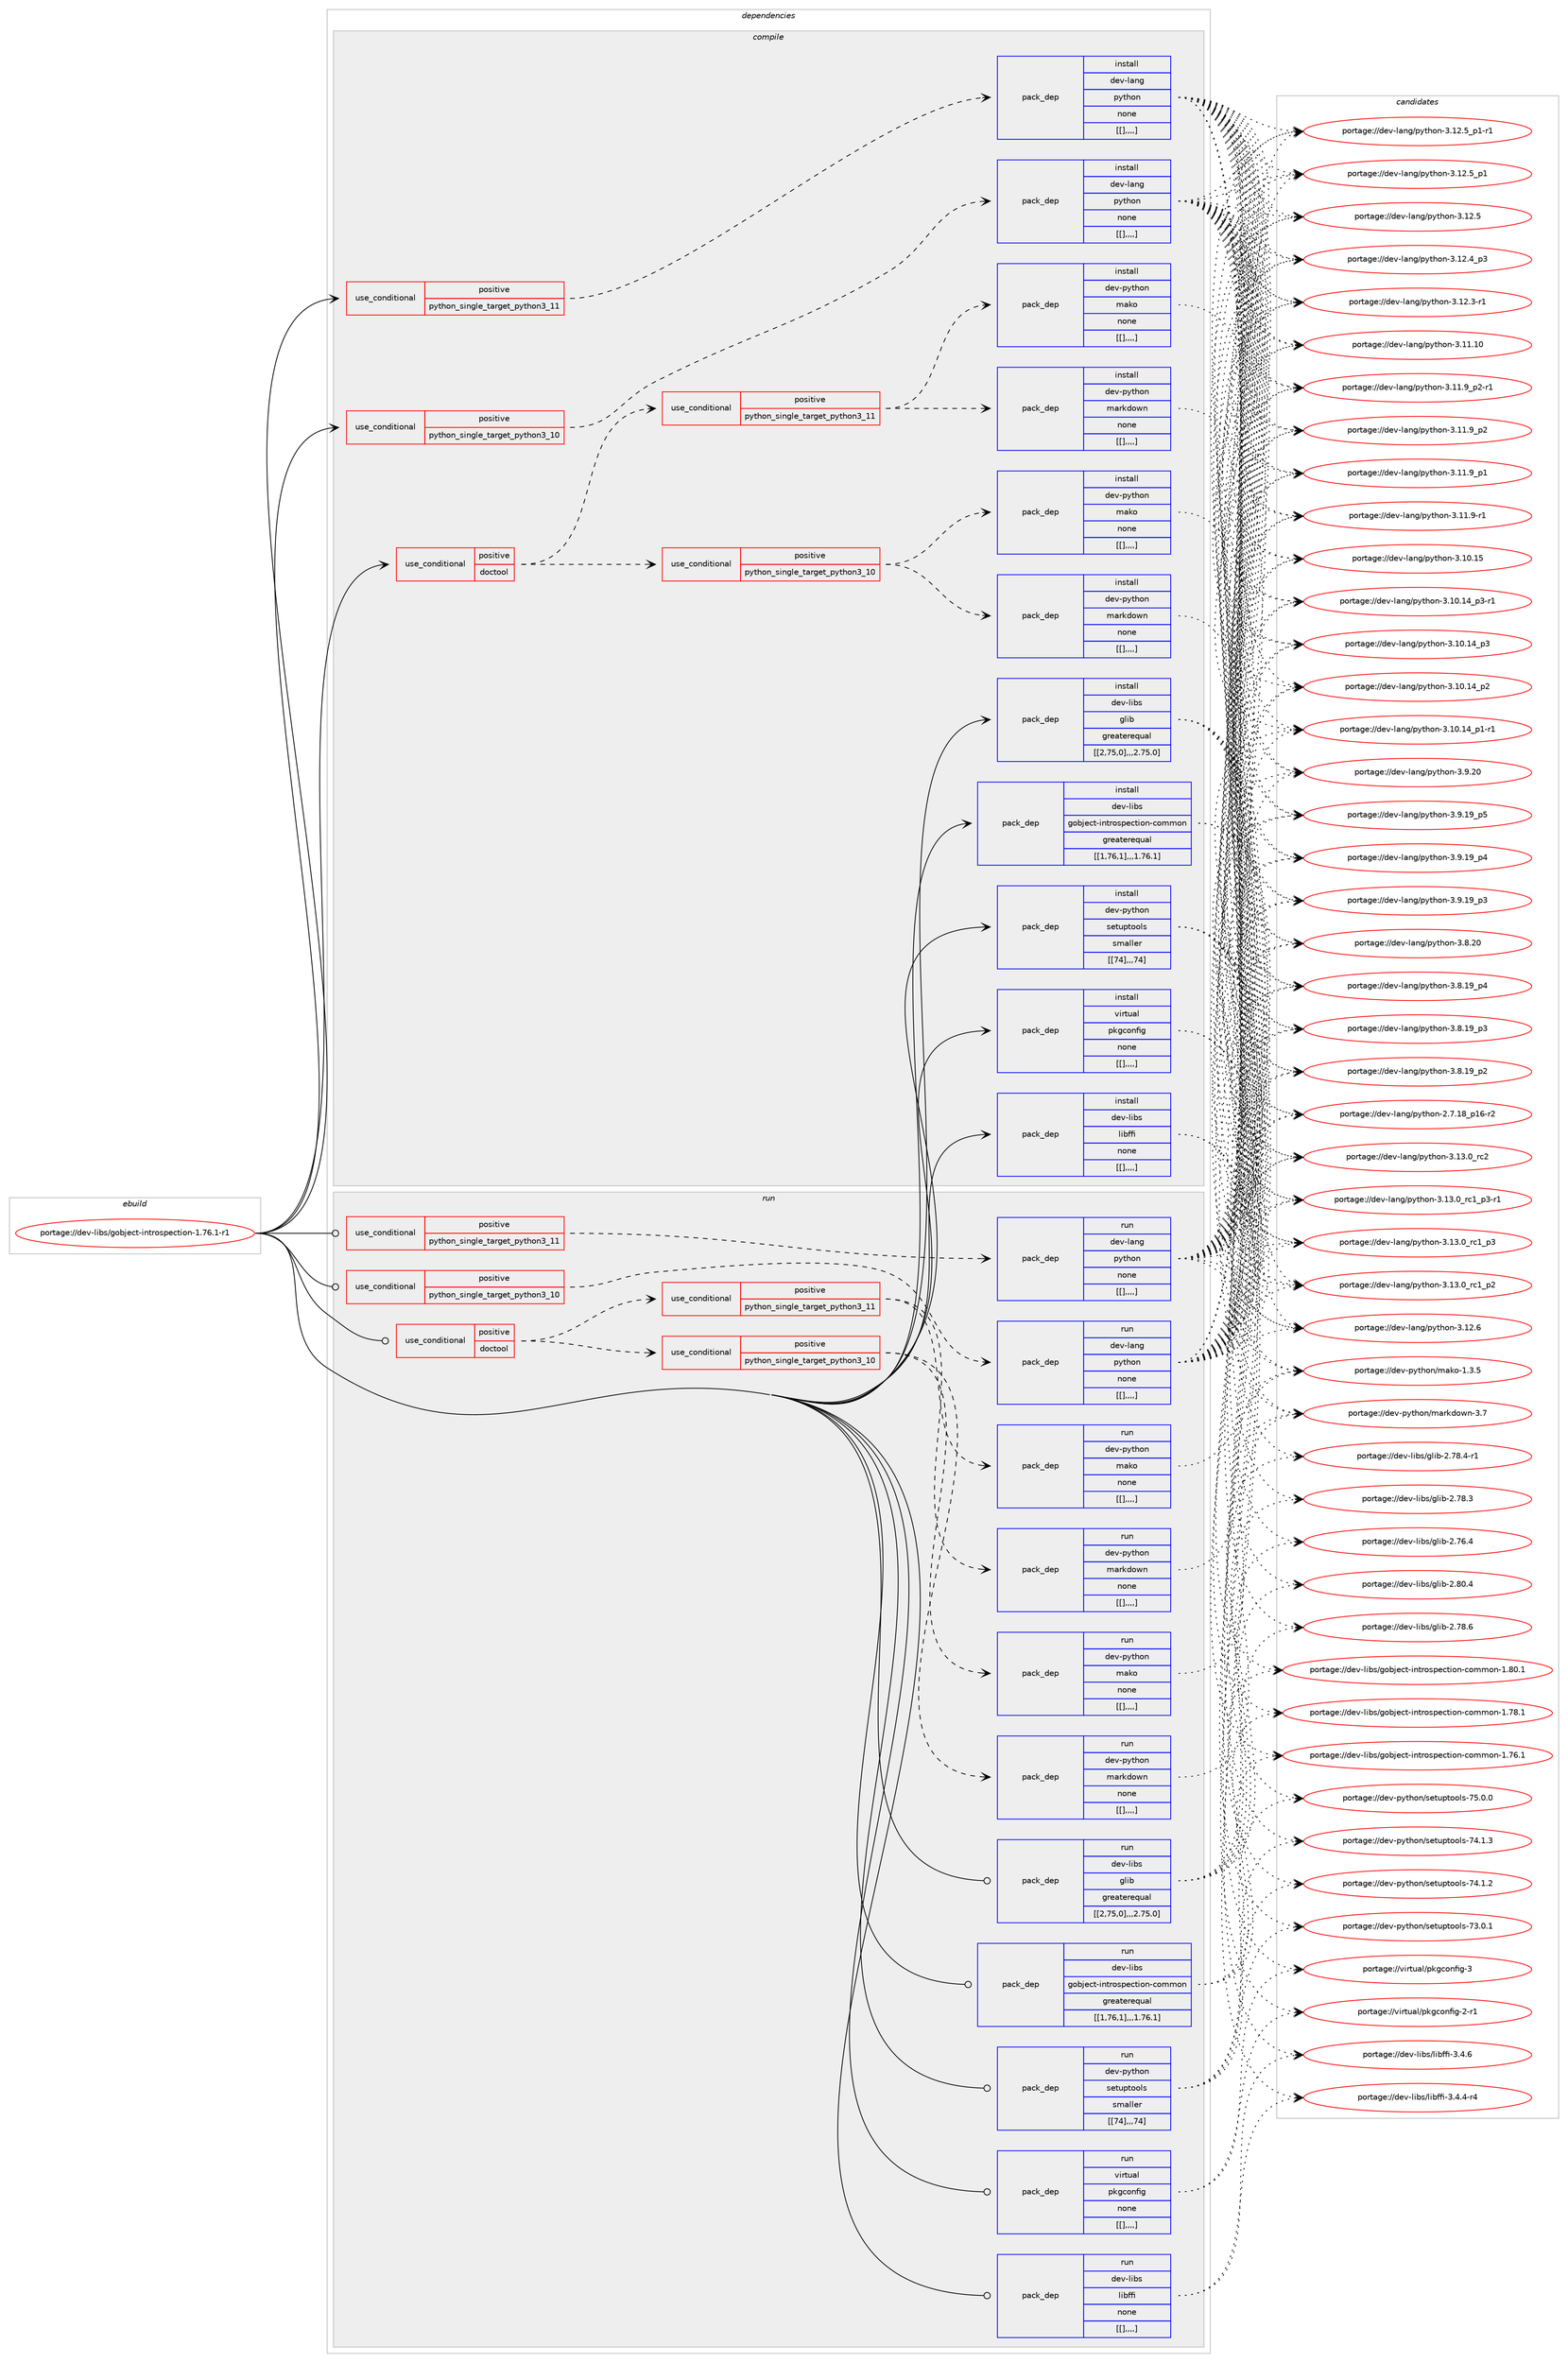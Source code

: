 digraph prolog {

# *************
# Graph options
# *************

newrank=true;
concentrate=true;
compound=true;
graph [rankdir=LR,fontname=Helvetica,fontsize=10,ranksep=1.5];#, ranksep=2.5, nodesep=0.2];
edge  [arrowhead=vee];
node  [fontname=Helvetica,fontsize=10];

# **********
# The ebuild
# **********

subgraph cluster_leftcol {
color=gray;
label=<<i>ebuild</i>>;
id [label="portage://dev-libs/gobject-introspection-1.76.1-r1", color=red, width=4, href="../dev-libs/gobject-introspection-1.76.1-r1.svg"];
}

# ****************
# The dependencies
# ****************

subgraph cluster_midcol {
color=gray;
label=<<i>dependencies</i>>;
subgraph cluster_compile {
fillcolor="#eeeeee";
style=filled;
label=<<i>compile</i>>;
subgraph cond26812 {
dependency109164 [label=<<TABLE BORDER="0" CELLBORDER="1" CELLSPACING="0" CELLPADDING="4"><TR><TD ROWSPAN="3" CELLPADDING="10">use_conditional</TD></TR><TR><TD>positive</TD></TR><TR><TD>doctool</TD></TR></TABLE>>, shape=none, color=red];
subgraph cond26813 {
dependency109165 [label=<<TABLE BORDER="0" CELLBORDER="1" CELLSPACING="0" CELLPADDING="4"><TR><TD ROWSPAN="3" CELLPADDING="10">use_conditional</TD></TR><TR><TD>positive</TD></TR><TR><TD>python_single_target_python3_10</TD></TR></TABLE>>, shape=none, color=red];
subgraph pack81208 {
dependency109166 [label=<<TABLE BORDER="0" CELLBORDER="1" CELLSPACING="0" CELLPADDING="4" WIDTH="220"><TR><TD ROWSPAN="6" CELLPADDING="30">pack_dep</TD></TR><TR><TD WIDTH="110">install</TD></TR><TR><TD>dev-python</TD></TR><TR><TD>mako</TD></TR><TR><TD>none</TD></TR><TR><TD>[[],,,,]</TD></TR></TABLE>>, shape=none, color=blue];
}
dependency109165:e -> dependency109166:w [weight=20,style="dashed",arrowhead="vee"];
subgraph pack81209 {
dependency109167 [label=<<TABLE BORDER="0" CELLBORDER="1" CELLSPACING="0" CELLPADDING="4" WIDTH="220"><TR><TD ROWSPAN="6" CELLPADDING="30">pack_dep</TD></TR><TR><TD WIDTH="110">install</TD></TR><TR><TD>dev-python</TD></TR><TR><TD>markdown</TD></TR><TR><TD>none</TD></TR><TR><TD>[[],,,,]</TD></TR></TABLE>>, shape=none, color=blue];
}
dependency109165:e -> dependency109167:w [weight=20,style="dashed",arrowhead="vee"];
}
dependency109164:e -> dependency109165:w [weight=20,style="dashed",arrowhead="vee"];
subgraph cond26814 {
dependency109168 [label=<<TABLE BORDER="0" CELLBORDER="1" CELLSPACING="0" CELLPADDING="4"><TR><TD ROWSPAN="3" CELLPADDING="10">use_conditional</TD></TR><TR><TD>positive</TD></TR><TR><TD>python_single_target_python3_11</TD></TR></TABLE>>, shape=none, color=red];
subgraph pack81210 {
dependency109169 [label=<<TABLE BORDER="0" CELLBORDER="1" CELLSPACING="0" CELLPADDING="4" WIDTH="220"><TR><TD ROWSPAN="6" CELLPADDING="30">pack_dep</TD></TR><TR><TD WIDTH="110">install</TD></TR><TR><TD>dev-python</TD></TR><TR><TD>mako</TD></TR><TR><TD>none</TD></TR><TR><TD>[[],,,,]</TD></TR></TABLE>>, shape=none, color=blue];
}
dependency109168:e -> dependency109169:w [weight=20,style="dashed",arrowhead="vee"];
subgraph pack81211 {
dependency109170 [label=<<TABLE BORDER="0" CELLBORDER="1" CELLSPACING="0" CELLPADDING="4" WIDTH="220"><TR><TD ROWSPAN="6" CELLPADDING="30">pack_dep</TD></TR><TR><TD WIDTH="110">install</TD></TR><TR><TD>dev-python</TD></TR><TR><TD>markdown</TD></TR><TR><TD>none</TD></TR><TR><TD>[[],,,,]</TD></TR></TABLE>>, shape=none, color=blue];
}
dependency109168:e -> dependency109170:w [weight=20,style="dashed",arrowhead="vee"];
}
dependency109164:e -> dependency109168:w [weight=20,style="dashed",arrowhead="vee"];
}
id:e -> dependency109164:w [weight=20,style="solid",arrowhead="vee"];
subgraph cond26815 {
dependency109171 [label=<<TABLE BORDER="0" CELLBORDER="1" CELLSPACING="0" CELLPADDING="4"><TR><TD ROWSPAN="3" CELLPADDING="10">use_conditional</TD></TR><TR><TD>positive</TD></TR><TR><TD>python_single_target_python3_10</TD></TR></TABLE>>, shape=none, color=red];
subgraph pack81212 {
dependency109172 [label=<<TABLE BORDER="0" CELLBORDER="1" CELLSPACING="0" CELLPADDING="4" WIDTH="220"><TR><TD ROWSPAN="6" CELLPADDING="30">pack_dep</TD></TR><TR><TD WIDTH="110">install</TD></TR><TR><TD>dev-lang</TD></TR><TR><TD>python</TD></TR><TR><TD>none</TD></TR><TR><TD>[[],,,,]</TD></TR></TABLE>>, shape=none, color=blue];
}
dependency109171:e -> dependency109172:w [weight=20,style="dashed",arrowhead="vee"];
}
id:e -> dependency109171:w [weight=20,style="solid",arrowhead="vee"];
subgraph cond26816 {
dependency109173 [label=<<TABLE BORDER="0" CELLBORDER="1" CELLSPACING="0" CELLPADDING="4"><TR><TD ROWSPAN="3" CELLPADDING="10">use_conditional</TD></TR><TR><TD>positive</TD></TR><TR><TD>python_single_target_python3_11</TD></TR></TABLE>>, shape=none, color=red];
subgraph pack81213 {
dependency109174 [label=<<TABLE BORDER="0" CELLBORDER="1" CELLSPACING="0" CELLPADDING="4" WIDTH="220"><TR><TD ROWSPAN="6" CELLPADDING="30">pack_dep</TD></TR><TR><TD WIDTH="110">install</TD></TR><TR><TD>dev-lang</TD></TR><TR><TD>python</TD></TR><TR><TD>none</TD></TR><TR><TD>[[],,,,]</TD></TR></TABLE>>, shape=none, color=blue];
}
dependency109173:e -> dependency109174:w [weight=20,style="dashed",arrowhead="vee"];
}
id:e -> dependency109173:w [weight=20,style="solid",arrowhead="vee"];
subgraph pack81214 {
dependency109175 [label=<<TABLE BORDER="0" CELLBORDER="1" CELLSPACING="0" CELLPADDING="4" WIDTH="220"><TR><TD ROWSPAN="6" CELLPADDING="30">pack_dep</TD></TR><TR><TD WIDTH="110">install</TD></TR><TR><TD>dev-libs</TD></TR><TR><TD>glib</TD></TR><TR><TD>greaterequal</TD></TR><TR><TD>[[2,75,0],,,2.75.0]</TD></TR></TABLE>>, shape=none, color=blue];
}
id:e -> dependency109175:w [weight=20,style="solid",arrowhead="vee"];
subgraph pack81215 {
dependency109176 [label=<<TABLE BORDER="0" CELLBORDER="1" CELLSPACING="0" CELLPADDING="4" WIDTH="220"><TR><TD ROWSPAN="6" CELLPADDING="30">pack_dep</TD></TR><TR><TD WIDTH="110">install</TD></TR><TR><TD>dev-libs</TD></TR><TR><TD>gobject-introspection-common</TD></TR><TR><TD>greaterequal</TD></TR><TR><TD>[[1,76,1],,,1.76.1]</TD></TR></TABLE>>, shape=none, color=blue];
}
id:e -> dependency109176:w [weight=20,style="solid",arrowhead="vee"];
subgraph pack81216 {
dependency109177 [label=<<TABLE BORDER="0" CELLBORDER="1" CELLSPACING="0" CELLPADDING="4" WIDTH="220"><TR><TD ROWSPAN="6" CELLPADDING="30">pack_dep</TD></TR><TR><TD WIDTH="110">install</TD></TR><TR><TD>dev-libs</TD></TR><TR><TD>libffi</TD></TR><TR><TD>none</TD></TR><TR><TD>[[],,,,]</TD></TR></TABLE>>, shape=none, color=blue];
}
id:e -> dependency109177:w [weight=20,style="solid",arrowhead="vee"];
subgraph pack81217 {
dependency109178 [label=<<TABLE BORDER="0" CELLBORDER="1" CELLSPACING="0" CELLPADDING="4" WIDTH="220"><TR><TD ROWSPAN="6" CELLPADDING="30">pack_dep</TD></TR><TR><TD WIDTH="110">install</TD></TR><TR><TD>dev-python</TD></TR><TR><TD>setuptools</TD></TR><TR><TD>smaller</TD></TR><TR><TD>[[74],,,74]</TD></TR></TABLE>>, shape=none, color=blue];
}
id:e -> dependency109178:w [weight=20,style="solid",arrowhead="vee"];
subgraph pack81218 {
dependency109179 [label=<<TABLE BORDER="0" CELLBORDER="1" CELLSPACING="0" CELLPADDING="4" WIDTH="220"><TR><TD ROWSPAN="6" CELLPADDING="30">pack_dep</TD></TR><TR><TD WIDTH="110">install</TD></TR><TR><TD>virtual</TD></TR><TR><TD>pkgconfig</TD></TR><TR><TD>none</TD></TR><TR><TD>[[],,,,]</TD></TR></TABLE>>, shape=none, color=blue];
}
id:e -> dependency109179:w [weight=20,style="solid",arrowhead="vee"];
}
subgraph cluster_compileandrun {
fillcolor="#eeeeee";
style=filled;
label=<<i>compile and run</i>>;
}
subgraph cluster_run {
fillcolor="#eeeeee";
style=filled;
label=<<i>run</i>>;
subgraph cond26817 {
dependency109180 [label=<<TABLE BORDER="0" CELLBORDER="1" CELLSPACING="0" CELLPADDING="4"><TR><TD ROWSPAN="3" CELLPADDING="10">use_conditional</TD></TR><TR><TD>positive</TD></TR><TR><TD>doctool</TD></TR></TABLE>>, shape=none, color=red];
subgraph cond26818 {
dependency109181 [label=<<TABLE BORDER="0" CELLBORDER="1" CELLSPACING="0" CELLPADDING="4"><TR><TD ROWSPAN="3" CELLPADDING="10">use_conditional</TD></TR><TR><TD>positive</TD></TR><TR><TD>python_single_target_python3_10</TD></TR></TABLE>>, shape=none, color=red];
subgraph pack81219 {
dependency109182 [label=<<TABLE BORDER="0" CELLBORDER="1" CELLSPACING="0" CELLPADDING="4" WIDTH="220"><TR><TD ROWSPAN="6" CELLPADDING="30">pack_dep</TD></TR><TR><TD WIDTH="110">run</TD></TR><TR><TD>dev-python</TD></TR><TR><TD>mako</TD></TR><TR><TD>none</TD></TR><TR><TD>[[],,,,]</TD></TR></TABLE>>, shape=none, color=blue];
}
dependency109181:e -> dependency109182:w [weight=20,style="dashed",arrowhead="vee"];
subgraph pack81220 {
dependency109183 [label=<<TABLE BORDER="0" CELLBORDER="1" CELLSPACING="0" CELLPADDING="4" WIDTH="220"><TR><TD ROWSPAN="6" CELLPADDING="30">pack_dep</TD></TR><TR><TD WIDTH="110">run</TD></TR><TR><TD>dev-python</TD></TR><TR><TD>markdown</TD></TR><TR><TD>none</TD></TR><TR><TD>[[],,,,]</TD></TR></TABLE>>, shape=none, color=blue];
}
dependency109181:e -> dependency109183:w [weight=20,style="dashed",arrowhead="vee"];
}
dependency109180:e -> dependency109181:w [weight=20,style="dashed",arrowhead="vee"];
subgraph cond26819 {
dependency109184 [label=<<TABLE BORDER="0" CELLBORDER="1" CELLSPACING="0" CELLPADDING="4"><TR><TD ROWSPAN="3" CELLPADDING="10">use_conditional</TD></TR><TR><TD>positive</TD></TR><TR><TD>python_single_target_python3_11</TD></TR></TABLE>>, shape=none, color=red];
subgraph pack81221 {
dependency109185 [label=<<TABLE BORDER="0" CELLBORDER="1" CELLSPACING="0" CELLPADDING="4" WIDTH="220"><TR><TD ROWSPAN="6" CELLPADDING="30">pack_dep</TD></TR><TR><TD WIDTH="110">run</TD></TR><TR><TD>dev-python</TD></TR><TR><TD>mako</TD></TR><TR><TD>none</TD></TR><TR><TD>[[],,,,]</TD></TR></TABLE>>, shape=none, color=blue];
}
dependency109184:e -> dependency109185:w [weight=20,style="dashed",arrowhead="vee"];
subgraph pack81222 {
dependency109186 [label=<<TABLE BORDER="0" CELLBORDER="1" CELLSPACING="0" CELLPADDING="4" WIDTH="220"><TR><TD ROWSPAN="6" CELLPADDING="30">pack_dep</TD></TR><TR><TD WIDTH="110">run</TD></TR><TR><TD>dev-python</TD></TR><TR><TD>markdown</TD></TR><TR><TD>none</TD></TR><TR><TD>[[],,,,]</TD></TR></TABLE>>, shape=none, color=blue];
}
dependency109184:e -> dependency109186:w [weight=20,style="dashed",arrowhead="vee"];
}
dependency109180:e -> dependency109184:w [weight=20,style="dashed",arrowhead="vee"];
}
id:e -> dependency109180:w [weight=20,style="solid",arrowhead="odot"];
subgraph cond26820 {
dependency109187 [label=<<TABLE BORDER="0" CELLBORDER="1" CELLSPACING="0" CELLPADDING="4"><TR><TD ROWSPAN="3" CELLPADDING="10">use_conditional</TD></TR><TR><TD>positive</TD></TR><TR><TD>python_single_target_python3_10</TD></TR></TABLE>>, shape=none, color=red];
subgraph pack81223 {
dependency109188 [label=<<TABLE BORDER="0" CELLBORDER="1" CELLSPACING="0" CELLPADDING="4" WIDTH="220"><TR><TD ROWSPAN="6" CELLPADDING="30">pack_dep</TD></TR><TR><TD WIDTH="110">run</TD></TR><TR><TD>dev-lang</TD></TR><TR><TD>python</TD></TR><TR><TD>none</TD></TR><TR><TD>[[],,,,]</TD></TR></TABLE>>, shape=none, color=blue];
}
dependency109187:e -> dependency109188:w [weight=20,style="dashed",arrowhead="vee"];
}
id:e -> dependency109187:w [weight=20,style="solid",arrowhead="odot"];
subgraph cond26821 {
dependency109189 [label=<<TABLE BORDER="0" CELLBORDER="1" CELLSPACING="0" CELLPADDING="4"><TR><TD ROWSPAN="3" CELLPADDING="10">use_conditional</TD></TR><TR><TD>positive</TD></TR><TR><TD>python_single_target_python3_11</TD></TR></TABLE>>, shape=none, color=red];
subgraph pack81224 {
dependency109190 [label=<<TABLE BORDER="0" CELLBORDER="1" CELLSPACING="0" CELLPADDING="4" WIDTH="220"><TR><TD ROWSPAN="6" CELLPADDING="30">pack_dep</TD></TR><TR><TD WIDTH="110">run</TD></TR><TR><TD>dev-lang</TD></TR><TR><TD>python</TD></TR><TR><TD>none</TD></TR><TR><TD>[[],,,,]</TD></TR></TABLE>>, shape=none, color=blue];
}
dependency109189:e -> dependency109190:w [weight=20,style="dashed",arrowhead="vee"];
}
id:e -> dependency109189:w [weight=20,style="solid",arrowhead="odot"];
subgraph pack81225 {
dependency109191 [label=<<TABLE BORDER="0" CELLBORDER="1" CELLSPACING="0" CELLPADDING="4" WIDTH="220"><TR><TD ROWSPAN="6" CELLPADDING="30">pack_dep</TD></TR><TR><TD WIDTH="110">run</TD></TR><TR><TD>dev-libs</TD></TR><TR><TD>glib</TD></TR><TR><TD>greaterequal</TD></TR><TR><TD>[[2,75,0],,,2.75.0]</TD></TR></TABLE>>, shape=none, color=blue];
}
id:e -> dependency109191:w [weight=20,style="solid",arrowhead="odot"];
subgraph pack81226 {
dependency109192 [label=<<TABLE BORDER="0" CELLBORDER="1" CELLSPACING="0" CELLPADDING="4" WIDTH="220"><TR><TD ROWSPAN="6" CELLPADDING="30">pack_dep</TD></TR><TR><TD WIDTH="110">run</TD></TR><TR><TD>dev-libs</TD></TR><TR><TD>gobject-introspection-common</TD></TR><TR><TD>greaterequal</TD></TR><TR><TD>[[1,76,1],,,1.76.1]</TD></TR></TABLE>>, shape=none, color=blue];
}
id:e -> dependency109192:w [weight=20,style="solid",arrowhead="odot"];
subgraph pack81227 {
dependency109193 [label=<<TABLE BORDER="0" CELLBORDER="1" CELLSPACING="0" CELLPADDING="4" WIDTH="220"><TR><TD ROWSPAN="6" CELLPADDING="30">pack_dep</TD></TR><TR><TD WIDTH="110">run</TD></TR><TR><TD>dev-libs</TD></TR><TR><TD>libffi</TD></TR><TR><TD>none</TD></TR><TR><TD>[[],,,,]</TD></TR></TABLE>>, shape=none, color=blue];
}
id:e -> dependency109193:w [weight=20,style="solid",arrowhead="odot"];
subgraph pack81228 {
dependency109194 [label=<<TABLE BORDER="0" CELLBORDER="1" CELLSPACING="0" CELLPADDING="4" WIDTH="220"><TR><TD ROWSPAN="6" CELLPADDING="30">pack_dep</TD></TR><TR><TD WIDTH="110">run</TD></TR><TR><TD>dev-python</TD></TR><TR><TD>setuptools</TD></TR><TR><TD>smaller</TD></TR><TR><TD>[[74],,,74]</TD></TR></TABLE>>, shape=none, color=blue];
}
id:e -> dependency109194:w [weight=20,style="solid",arrowhead="odot"];
subgraph pack81229 {
dependency109195 [label=<<TABLE BORDER="0" CELLBORDER="1" CELLSPACING="0" CELLPADDING="4" WIDTH="220"><TR><TD ROWSPAN="6" CELLPADDING="30">pack_dep</TD></TR><TR><TD WIDTH="110">run</TD></TR><TR><TD>virtual</TD></TR><TR><TD>pkgconfig</TD></TR><TR><TD>none</TD></TR><TR><TD>[[],,,,]</TD></TR></TABLE>>, shape=none, color=blue];
}
id:e -> dependency109195:w [weight=20,style="solid",arrowhead="odot"];
}
}

# **************
# The candidates
# **************

subgraph cluster_choices {
rank=same;
color=gray;
label=<<i>candidates</i>>;

subgraph choice81208 {
color=black;
nodesep=1;
choice100101118451121211161041111104710997107111454946514653 [label="portage://dev-python/mako-1.3.5", color=red, width=4,href="../dev-python/mako-1.3.5.svg"];
dependency109166:e -> choice100101118451121211161041111104710997107111454946514653:w [style=dotted,weight="100"];
}
subgraph choice81209 {
color=black;
nodesep=1;
choice10010111845112121116104111110471099711410710011111911045514655 [label="portage://dev-python/markdown-3.7", color=red, width=4,href="../dev-python/markdown-3.7.svg"];
dependency109167:e -> choice10010111845112121116104111110471099711410710011111911045514655:w [style=dotted,weight="100"];
}
subgraph choice81210 {
color=black;
nodesep=1;
choice100101118451121211161041111104710997107111454946514653 [label="portage://dev-python/mako-1.3.5", color=red, width=4,href="../dev-python/mako-1.3.5.svg"];
dependency109169:e -> choice100101118451121211161041111104710997107111454946514653:w [style=dotted,weight="100"];
}
subgraph choice81211 {
color=black;
nodesep=1;
choice10010111845112121116104111110471099711410710011111911045514655 [label="portage://dev-python/markdown-3.7", color=red, width=4,href="../dev-python/markdown-3.7.svg"];
dependency109170:e -> choice10010111845112121116104111110471099711410710011111911045514655:w [style=dotted,weight="100"];
}
subgraph choice81212 {
color=black;
nodesep=1;
choice10010111845108971101034711212111610411111045514649514648951149950 [label="portage://dev-lang/python-3.13.0_rc2", color=red, width=4,href="../dev-lang/python-3.13.0_rc2.svg"];
choice1001011184510897110103471121211161041111104551464951464895114994995112514511449 [label="portage://dev-lang/python-3.13.0_rc1_p3-r1", color=red, width=4,href="../dev-lang/python-3.13.0_rc1_p3-r1.svg"];
choice100101118451089711010347112121116104111110455146495146489511499499511251 [label="portage://dev-lang/python-3.13.0_rc1_p3", color=red, width=4,href="../dev-lang/python-3.13.0_rc1_p3.svg"];
choice100101118451089711010347112121116104111110455146495146489511499499511250 [label="portage://dev-lang/python-3.13.0_rc1_p2", color=red, width=4,href="../dev-lang/python-3.13.0_rc1_p2.svg"];
choice10010111845108971101034711212111610411111045514649504654 [label="portage://dev-lang/python-3.12.6", color=red, width=4,href="../dev-lang/python-3.12.6.svg"];
choice1001011184510897110103471121211161041111104551464950465395112494511449 [label="portage://dev-lang/python-3.12.5_p1-r1", color=red, width=4,href="../dev-lang/python-3.12.5_p1-r1.svg"];
choice100101118451089711010347112121116104111110455146495046539511249 [label="portage://dev-lang/python-3.12.5_p1", color=red, width=4,href="../dev-lang/python-3.12.5_p1.svg"];
choice10010111845108971101034711212111610411111045514649504653 [label="portage://dev-lang/python-3.12.5", color=red, width=4,href="../dev-lang/python-3.12.5.svg"];
choice100101118451089711010347112121116104111110455146495046529511251 [label="portage://dev-lang/python-3.12.4_p3", color=red, width=4,href="../dev-lang/python-3.12.4_p3.svg"];
choice100101118451089711010347112121116104111110455146495046514511449 [label="portage://dev-lang/python-3.12.3-r1", color=red, width=4,href="../dev-lang/python-3.12.3-r1.svg"];
choice1001011184510897110103471121211161041111104551464949464948 [label="portage://dev-lang/python-3.11.10", color=red, width=4,href="../dev-lang/python-3.11.10.svg"];
choice1001011184510897110103471121211161041111104551464949465795112504511449 [label="portage://dev-lang/python-3.11.9_p2-r1", color=red, width=4,href="../dev-lang/python-3.11.9_p2-r1.svg"];
choice100101118451089711010347112121116104111110455146494946579511250 [label="portage://dev-lang/python-3.11.9_p2", color=red, width=4,href="../dev-lang/python-3.11.9_p2.svg"];
choice100101118451089711010347112121116104111110455146494946579511249 [label="portage://dev-lang/python-3.11.9_p1", color=red, width=4,href="../dev-lang/python-3.11.9_p1.svg"];
choice100101118451089711010347112121116104111110455146494946574511449 [label="portage://dev-lang/python-3.11.9-r1", color=red, width=4,href="../dev-lang/python-3.11.9-r1.svg"];
choice1001011184510897110103471121211161041111104551464948464953 [label="portage://dev-lang/python-3.10.15", color=red, width=4,href="../dev-lang/python-3.10.15.svg"];
choice100101118451089711010347112121116104111110455146494846495295112514511449 [label="portage://dev-lang/python-3.10.14_p3-r1", color=red, width=4,href="../dev-lang/python-3.10.14_p3-r1.svg"];
choice10010111845108971101034711212111610411111045514649484649529511251 [label="portage://dev-lang/python-3.10.14_p3", color=red, width=4,href="../dev-lang/python-3.10.14_p3.svg"];
choice10010111845108971101034711212111610411111045514649484649529511250 [label="portage://dev-lang/python-3.10.14_p2", color=red, width=4,href="../dev-lang/python-3.10.14_p2.svg"];
choice100101118451089711010347112121116104111110455146494846495295112494511449 [label="portage://dev-lang/python-3.10.14_p1-r1", color=red, width=4,href="../dev-lang/python-3.10.14_p1-r1.svg"];
choice10010111845108971101034711212111610411111045514657465048 [label="portage://dev-lang/python-3.9.20", color=red, width=4,href="../dev-lang/python-3.9.20.svg"];
choice100101118451089711010347112121116104111110455146574649579511253 [label="portage://dev-lang/python-3.9.19_p5", color=red, width=4,href="../dev-lang/python-3.9.19_p5.svg"];
choice100101118451089711010347112121116104111110455146574649579511252 [label="portage://dev-lang/python-3.9.19_p4", color=red, width=4,href="../dev-lang/python-3.9.19_p4.svg"];
choice100101118451089711010347112121116104111110455146574649579511251 [label="portage://dev-lang/python-3.9.19_p3", color=red, width=4,href="../dev-lang/python-3.9.19_p3.svg"];
choice10010111845108971101034711212111610411111045514656465048 [label="portage://dev-lang/python-3.8.20", color=red, width=4,href="../dev-lang/python-3.8.20.svg"];
choice100101118451089711010347112121116104111110455146564649579511252 [label="portage://dev-lang/python-3.8.19_p4", color=red, width=4,href="../dev-lang/python-3.8.19_p4.svg"];
choice100101118451089711010347112121116104111110455146564649579511251 [label="portage://dev-lang/python-3.8.19_p3", color=red, width=4,href="../dev-lang/python-3.8.19_p3.svg"];
choice100101118451089711010347112121116104111110455146564649579511250 [label="portage://dev-lang/python-3.8.19_p2", color=red, width=4,href="../dev-lang/python-3.8.19_p2.svg"];
choice100101118451089711010347112121116104111110455046554649569511249544511450 [label="portage://dev-lang/python-2.7.18_p16-r2", color=red, width=4,href="../dev-lang/python-2.7.18_p16-r2.svg"];
dependency109172:e -> choice10010111845108971101034711212111610411111045514649514648951149950:w [style=dotted,weight="100"];
dependency109172:e -> choice1001011184510897110103471121211161041111104551464951464895114994995112514511449:w [style=dotted,weight="100"];
dependency109172:e -> choice100101118451089711010347112121116104111110455146495146489511499499511251:w [style=dotted,weight="100"];
dependency109172:e -> choice100101118451089711010347112121116104111110455146495146489511499499511250:w [style=dotted,weight="100"];
dependency109172:e -> choice10010111845108971101034711212111610411111045514649504654:w [style=dotted,weight="100"];
dependency109172:e -> choice1001011184510897110103471121211161041111104551464950465395112494511449:w [style=dotted,weight="100"];
dependency109172:e -> choice100101118451089711010347112121116104111110455146495046539511249:w [style=dotted,weight="100"];
dependency109172:e -> choice10010111845108971101034711212111610411111045514649504653:w [style=dotted,weight="100"];
dependency109172:e -> choice100101118451089711010347112121116104111110455146495046529511251:w [style=dotted,weight="100"];
dependency109172:e -> choice100101118451089711010347112121116104111110455146495046514511449:w [style=dotted,weight="100"];
dependency109172:e -> choice1001011184510897110103471121211161041111104551464949464948:w [style=dotted,weight="100"];
dependency109172:e -> choice1001011184510897110103471121211161041111104551464949465795112504511449:w [style=dotted,weight="100"];
dependency109172:e -> choice100101118451089711010347112121116104111110455146494946579511250:w [style=dotted,weight="100"];
dependency109172:e -> choice100101118451089711010347112121116104111110455146494946579511249:w [style=dotted,weight="100"];
dependency109172:e -> choice100101118451089711010347112121116104111110455146494946574511449:w [style=dotted,weight="100"];
dependency109172:e -> choice1001011184510897110103471121211161041111104551464948464953:w [style=dotted,weight="100"];
dependency109172:e -> choice100101118451089711010347112121116104111110455146494846495295112514511449:w [style=dotted,weight="100"];
dependency109172:e -> choice10010111845108971101034711212111610411111045514649484649529511251:w [style=dotted,weight="100"];
dependency109172:e -> choice10010111845108971101034711212111610411111045514649484649529511250:w [style=dotted,weight="100"];
dependency109172:e -> choice100101118451089711010347112121116104111110455146494846495295112494511449:w [style=dotted,weight="100"];
dependency109172:e -> choice10010111845108971101034711212111610411111045514657465048:w [style=dotted,weight="100"];
dependency109172:e -> choice100101118451089711010347112121116104111110455146574649579511253:w [style=dotted,weight="100"];
dependency109172:e -> choice100101118451089711010347112121116104111110455146574649579511252:w [style=dotted,weight="100"];
dependency109172:e -> choice100101118451089711010347112121116104111110455146574649579511251:w [style=dotted,weight="100"];
dependency109172:e -> choice10010111845108971101034711212111610411111045514656465048:w [style=dotted,weight="100"];
dependency109172:e -> choice100101118451089711010347112121116104111110455146564649579511252:w [style=dotted,weight="100"];
dependency109172:e -> choice100101118451089711010347112121116104111110455146564649579511251:w [style=dotted,weight="100"];
dependency109172:e -> choice100101118451089711010347112121116104111110455146564649579511250:w [style=dotted,weight="100"];
dependency109172:e -> choice100101118451089711010347112121116104111110455046554649569511249544511450:w [style=dotted,weight="100"];
}
subgraph choice81213 {
color=black;
nodesep=1;
choice10010111845108971101034711212111610411111045514649514648951149950 [label="portage://dev-lang/python-3.13.0_rc2", color=red, width=4,href="../dev-lang/python-3.13.0_rc2.svg"];
choice1001011184510897110103471121211161041111104551464951464895114994995112514511449 [label="portage://dev-lang/python-3.13.0_rc1_p3-r1", color=red, width=4,href="../dev-lang/python-3.13.0_rc1_p3-r1.svg"];
choice100101118451089711010347112121116104111110455146495146489511499499511251 [label="portage://dev-lang/python-3.13.0_rc1_p3", color=red, width=4,href="../dev-lang/python-3.13.0_rc1_p3.svg"];
choice100101118451089711010347112121116104111110455146495146489511499499511250 [label="portage://dev-lang/python-3.13.0_rc1_p2", color=red, width=4,href="../dev-lang/python-3.13.0_rc1_p2.svg"];
choice10010111845108971101034711212111610411111045514649504654 [label="portage://dev-lang/python-3.12.6", color=red, width=4,href="../dev-lang/python-3.12.6.svg"];
choice1001011184510897110103471121211161041111104551464950465395112494511449 [label="portage://dev-lang/python-3.12.5_p1-r1", color=red, width=4,href="../dev-lang/python-3.12.5_p1-r1.svg"];
choice100101118451089711010347112121116104111110455146495046539511249 [label="portage://dev-lang/python-3.12.5_p1", color=red, width=4,href="../dev-lang/python-3.12.5_p1.svg"];
choice10010111845108971101034711212111610411111045514649504653 [label="portage://dev-lang/python-3.12.5", color=red, width=4,href="../dev-lang/python-3.12.5.svg"];
choice100101118451089711010347112121116104111110455146495046529511251 [label="portage://dev-lang/python-3.12.4_p3", color=red, width=4,href="../dev-lang/python-3.12.4_p3.svg"];
choice100101118451089711010347112121116104111110455146495046514511449 [label="portage://dev-lang/python-3.12.3-r1", color=red, width=4,href="../dev-lang/python-3.12.3-r1.svg"];
choice1001011184510897110103471121211161041111104551464949464948 [label="portage://dev-lang/python-3.11.10", color=red, width=4,href="../dev-lang/python-3.11.10.svg"];
choice1001011184510897110103471121211161041111104551464949465795112504511449 [label="portage://dev-lang/python-3.11.9_p2-r1", color=red, width=4,href="../dev-lang/python-3.11.9_p2-r1.svg"];
choice100101118451089711010347112121116104111110455146494946579511250 [label="portage://dev-lang/python-3.11.9_p2", color=red, width=4,href="../dev-lang/python-3.11.9_p2.svg"];
choice100101118451089711010347112121116104111110455146494946579511249 [label="portage://dev-lang/python-3.11.9_p1", color=red, width=4,href="../dev-lang/python-3.11.9_p1.svg"];
choice100101118451089711010347112121116104111110455146494946574511449 [label="portage://dev-lang/python-3.11.9-r1", color=red, width=4,href="../dev-lang/python-3.11.9-r1.svg"];
choice1001011184510897110103471121211161041111104551464948464953 [label="portage://dev-lang/python-3.10.15", color=red, width=4,href="../dev-lang/python-3.10.15.svg"];
choice100101118451089711010347112121116104111110455146494846495295112514511449 [label="portage://dev-lang/python-3.10.14_p3-r1", color=red, width=4,href="../dev-lang/python-3.10.14_p3-r1.svg"];
choice10010111845108971101034711212111610411111045514649484649529511251 [label="portage://dev-lang/python-3.10.14_p3", color=red, width=4,href="../dev-lang/python-3.10.14_p3.svg"];
choice10010111845108971101034711212111610411111045514649484649529511250 [label="portage://dev-lang/python-3.10.14_p2", color=red, width=4,href="../dev-lang/python-3.10.14_p2.svg"];
choice100101118451089711010347112121116104111110455146494846495295112494511449 [label="portage://dev-lang/python-3.10.14_p1-r1", color=red, width=4,href="../dev-lang/python-3.10.14_p1-r1.svg"];
choice10010111845108971101034711212111610411111045514657465048 [label="portage://dev-lang/python-3.9.20", color=red, width=4,href="../dev-lang/python-3.9.20.svg"];
choice100101118451089711010347112121116104111110455146574649579511253 [label="portage://dev-lang/python-3.9.19_p5", color=red, width=4,href="../dev-lang/python-3.9.19_p5.svg"];
choice100101118451089711010347112121116104111110455146574649579511252 [label="portage://dev-lang/python-3.9.19_p4", color=red, width=4,href="../dev-lang/python-3.9.19_p4.svg"];
choice100101118451089711010347112121116104111110455146574649579511251 [label="portage://dev-lang/python-3.9.19_p3", color=red, width=4,href="../dev-lang/python-3.9.19_p3.svg"];
choice10010111845108971101034711212111610411111045514656465048 [label="portage://dev-lang/python-3.8.20", color=red, width=4,href="../dev-lang/python-3.8.20.svg"];
choice100101118451089711010347112121116104111110455146564649579511252 [label="portage://dev-lang/python-3.8.19_p4", color=red, width=4,href="../dev-lang/python-3.8.19_p4.svg"];
choice100101118451089711010347112121116104111110455146564649579511251 [label="portage://dev-lang/python-3.8.19_p3", color=red, width=4,href="../dev-lang/python-3.8.19_p3.svg"];
choice100101118451089711010347112121116104111110455146564649579511250 [label="portage://dev-lang/python-3.8.19_p2", color=red, width=4,href="../dev-lang/python-3.8.19_p2.svg"];
choice100101118451089711010347112121116104111110455046554649569511249544511450 [label="portage://dev-lang/python-2.7.18_p16-r2", color=red, width=4,href="../dev-lang/python-2.7.18_p16-r2.svg"];
dependency109174:e -> choice10010111845108971101034711212111610411111045514649514648951149950:w [style=dotted,weight="100"];
dependency109174:e -> choice1001011184510897110103471121211161041111104551464951464895114994995112514511449:w [style=dotted,weight="100"];
dependency109174:e -> choice100101118451089711010347112121116104111110455146495146489511499499511251:w [style=dotted,weight="100"];
dependency109174:e -> choice100101118451089711010347112121116104111110455146495146489511499499511250:w [style=dotted,weight="100"];
dependency109174:e -> choice10010111845108971101034711212111610411111045514649504654:w [style=dotted,weight="100"];
dependency109174:e -> choice1001011184510897110103471121211161041111104551464950465395112494511449:w [style=dotted,weight="100"];
dependency109174:e -> choice100101118451089711010347112121116104111110455146495046539511249:w [style=dotted,weight="100"];
dependency109174:e -> choice10010111845108971101034711212111610411111045514649504653:w [style=dotted,weight="100"];
dependency109174:e -> choice100101118451089711010347112121116104111110455146495046529511251:w [style=dotted,weight="100"];
dependency109174:e -> choice100101118451089711010347112121116104111110455146495046514511449:w [style=dotted,weight="100"];
dependency109174:e -> choice1001011184510897110103471121211161041111104551464949464948:w [style=dotted,weight="100"];
dependency109174:e -> choice1001011184510897110103471121211161041111104551464949465795112504511449:w [style=dotted,weight="100"];
dependency109174:e -> choice100101118451089711010347112121116104111110455146494946579511250:w [style=dotted,weight="100"];
dependency109174:e -> choice100101118451089711010347112121116104111110455146494946579511249:w [style=dotted,weight="100"];
dependency109174:e -> choice100101118451089711010347112121116104111110455146494946574511449:w [style=dotted,weight="100"];
dependency109174:e -> choice1001011184510897110103471121211161041111104551464948464953:w [style=dotted,weight="100"];
dependency109174:e -> choice100101118451089711010347112121116104111110455146494846495295112514511449:w [style=dotted,weight="100"];
dependency109174:e -> choice10010111845108971101034711212111610411111045514649484649529511251:w [style=dotted,weight="100"];
dependency109174:e -> choice10010111845108971101034711212111610411111045514649484649529511250:w [style=dotted,weight="100"];
dependency109174:e -> choice100101118451089711010347112121116104111110455146494846495295112494511449:w [style=dotted,weight="100"];
dependency109174:e -> choice10010111845108971101034711212111610411111045514657465048:w [style=dotted,weight="100"];
dependency109174:e -> choice100101118451089711010347112121116104111110455146574649579511253:w [style=dotted,weight="100"];
dependency109174:e -> choice100101118451089711010347112121116104111110455146574649579511252:w [style=dotted,weight="100"];
dependency109174:e -> choice100101118451089711010347112121116104111110455146574649579511251:w [style=dotted,weight="100"];
dependency109174:e -> choice10010111845108971101034711212111610411111045514656465048:w [style=dotted,weight="100"];
dependency109174:e -> choice100101118451089711010347112121116104111110455146564649579511252:w [style=dotted,weight="100"];
dependency109174:e -> choice100101118451089711010347112121116104111110455146564649579511251:w [style=dotted,weight="100"];
dependency109174:e -> choice100101118451089711010347112121116104111110455146564649579511250:w [style=dotted,weight="100"];
dependency109174:e -> choice100101118451089711010347112121116104111110455046554649569511249544511450:w [style=dotted,weight="100"];
}
subgraph choice81214 {
color=black;
nodesep=1;
choice1001011184510810598115471031081059845504656484652 [label="portage://dev-libs/glib-2.80.4", color=red, width=4,href="../dev-libs/glib-2.80.4.svg"];
choice1001011184510810598115471031081059845504655564654 [label="portage://dev-libs/glib-2.78.6", color=red, width=4,href="../dev-libs/glib-2.78.6.svg"];
choice10010111845108105981154710310810598455046555646524511449 [label="portage://dev-libs/glib-2.78.4-r1", color=red, width=4,href="../dev-libs/glib-2.78.4-r1.svg"];
choice1001011184510810598115471031081059845504655564651 [label="portage://dev-libs/glib-2.78.3", color=red, width=4,href="../dev-libs/glib-2.78.3.svg"];
choice1001011184510810598115471031081059845504655544652 [label="portage://dev-libs/glib-2.76.4", color=red, width=4,href="../dev-libs/glib-2.76.4.svg"];
dependency109175:e -> choice1001011184510810598115471031081059845504656484652:w [style=dotted,weight="100"];
dependency109175:e -> choice1001011184510810598115471031081059845504655564654:w [style=dotted,weight="100"];
dependency109175:e -> choice10010111845108105981154710310810598455046555646524511449:w [style=dotted,weight="100"];
dependency109175:e -> choice1001011184510810598115471031081059845504655564651:w [style=dotted,weight="100"];
dependency109175:e -> choice1001011184510810598115471031081059845504655544652:w [style=dotted,weight="100"];
}
subgraph choice81215 {
color=black;
nodesep=1;
choice10010111845108105981154710311198106101991164510511011611411111511210199116105111110459911110910911111045494656484649 [label="portage://dev-libs/gobject-introspection-common-1.80.1", color=red, width=4,href="../dev-libs/gobject-introspection-common-1.80.1.svg"];
choice10010111845108105981154710311198106101991164510511011611411111511210199116105111110459911110910911111045494655564649 [label="portage://dev-libs/gobject-introspection-common-1.78.1", color=red, width=4,href="../dev-libs/gobject-introspection-common-1.78.1.svg"];
choice10010111845108105981154710311198106101991164510511011611411111511210199116105111110459911110910911111045494655544649 [label="portage://dev-libs/gobject-introspection-common-1.76.1", color=red, width=4,href="../dev-libs/gobject-introspection-common-1.76.1.svg"];
dependency109176:e -> choice10010111845108105981154710311198106101991164510511011611411111511210199116105111110459911110910911111045494656484649:w [style=dotted,weight="100"];
dependency109176:e -> choice10010111845108105981154710311198106101991164510511011611411111511210199116105111110459911110910911111045494655564649:w [style=dotted,weight="100"];
dependency109176:e -> choice10010111845108105981154710311198106101991164510511011611411111511210199116105111110459911110910911111045494655544649:w [style=dotted,weight="100"];
}
subgraph choice81216 {
color=black;
nodesep=1;
choice10010111845108105981154710810598102102105455146524654 [label="portage://dev-libs/libffi-3.4.6", color=red, width=4,href="../dev-libs/libffi-3.4.6.svg"];
choice100101118451081059811547108105981021021054551465246524511452 [label="portage://dev-libs/libffi-3.4.4-r4", color=red, width=4,href="../dev-libs/libffi-3.4.4-r4.svg"];
dependency109177:e -> choice10010111845108105981154710810598102102105455146524654:w [style=dotted,weight="100"];
dependency109177:e -> choice100101118451081059811547108105981021021054551465246524511452:w [style=dotted,weight="100"];
}
subgraph choice81217 {
color=black;
nodesep=1;
choice100101118451121211161041111104711510111611711211611111110811545555346484648 [label="portage://dev-python/setuptools-75.0.0", color=red, width=4,href="../dev-python/setuptools-75.0.0.svg"];
choice100101118451121211161041111104711510111611711211611111110811545555246494651 [label="portage://dev-python/setuptools-74.1.3", color=red, width=4,href="../dev-python/setuptools-74.1.3.svg"];
choice100101118451121211161041111104711510111611711211611111110811545555246494650 [label="portage://dev-python/setuptools-74.1.2", color=red, width=4,href="../dev-python/setuptools-74.1.2.svg"];
choice100101118451121211161041111104711510111611711211611111110811545555146484649 [label="portage://dev-python/setuptools-73.0.1", color=red, width=4,href="../dev-python/setuptools-73.0.1.svg"];
dependency109178:e -> choice100101118451121211161041111104711510111611711211611111110811545555346484648:w [style=dotted,weight="100"];
dependency109178:e -> choice100101118451121211161041111104711510111611711211611111110811545555246494651:w [style=dotted,weight="100"];
dependency109178:e -> choice100101118451121211161041111104711510111611711211611111110811545555246494650:w [style=dotted,weight="100"];
dependency109178:e -> choice100101118451121211161041111104711510111611711211611111110811545555146484649:w [style=dotted,weight="100"];
}
subgraph choice81218 {
color=black;
nodesep=1;
choice1181051141161179710847112107103991111101021051034551 [label="portage://virtual/pkgconfig-3", color=red, width=4,href="../virtual/pkgconfig-3.svg"];
choice11810511411611797108471121071039911111010210510345504511449 [label="portage://virtual/pkgconfig-2-r1", color=red, width=4,href="../virtual/pkgconfig-2-r1.svg"];
dependency109179:e -> choice1181051141161179710847112107103991111101021051034551:w [style=dotted,weight="100"];
dependency109179:e -> choice11810511411611797108471121071039911111010210510345504511449:w [style=dotted,weight="100"];
}
subgraph choice81219 {
color=black;
nodesep=1;
choice100101118451121211161041111104710997107111454946514653 [label="portage://dev-python/mako-1.3.5", color=red, width=4,href="../dev-python/mako-1.3.5.svg"];
dependency109182:e -> choice100101118451121211161041111104710997107111454946514653:w [style=dotted,weight="100"];
}
subgraph choice81220 {
color=black;
nodesep=1;
choice10010111845112121116104111110471099711410710011111911045514655 [label="portage://dev-python/markdown-3.7", color=red, width=4,href="../dev-python/markdown-3.7.svg"];
dependency109183:e -> choice10010111845112121116104111110471099711410710011111911045514655:w [style=dotted,weight="100"];
}
subgraph choice81221 {
color=black;
nodesep=1;
choice100101118451121211161041111104710997107111454946514653 [label="portage://dev-python/mako-1.3.5", color=red, width=4,href="../dev-python/mako-1.3.5.svg"];
dependency109185:e -> choice100101118451121211161041111104710997107111454946514653:w [style=dotted,weight="100"];
}
subgraph choice81222 {
color=black;
nodesep=1;
choice10010111845112121116104111110471099711410710011111911045514655 [label="portage://dev-python/markdown-3.7", color=red, width=4,href="../dev-python/markdown-3.7.svg"];
dependency109186:e -> choice10010111845112121116104111110471099711410710011111911045514655:w [style=dotted,weight="100"];
}
subgraph choice81223 {
color=black;
nodesep=1;
choice10010111845108971101034711212111610411111045514649514648951149950 [label="portage://dev-lang/python-3.13.0_rc2", color=red, width=4,href="../dev-lang/python-3.13.0_rc2.svg"];
choice1001011184510897110103471121211161041111104551464951464895114994995112514511449 [label="portage://dev-lang/python-3.13.0_rc1_p3-r1", color=red, width=4,href="../dev-lang/python-3.13.0_rc1_p3-r1.svg"];
choice100101118451089711010347112121116104111110455146495146489511499499511251 [label="portage://dev-lang/python-3.13.0_rc1_p3", color=red, width=4,href="../dev-lang/python-3.13.0_rc1_p3.svg"];
choice100101118451089711010347112121116104111110455146495146489511499499511250 [label="portage://dev-lang/python-3.13.0_rc1_p2", color=red, width=4,href="../dev-lang/python-3.13.0_rc1_p2.svg"];
choice10010111845108971101034711212111610411111045514649504654 [label="portage://dev-lang/python-3.12.6", color=red, width=4,href="../dev-lang/python-3.12.6.svg"];
choice1001011184510897110103471121211161041111104551464950465395112494511449 [label="portage://dev-lang/python-3.12.5_p1-r1", color=red, width=4,href="../dev-lang/python-3.12.5_p1-r1.svg"];
choice100101118451089711010347112121116104111110455146495046539511249 [label="portage://dev-lang/python-3.12.5_p1", color=red, width=4,href="../dev-lang/python-3.12.5_p1.svg"];
choice10010111845108971101034711212111610411111045514649504653 [label="portage://dev-lang/python-3.12.5", color=red, width=4,href="../dev-lang/python-3.12.5.svg"];
choice100101118451089711010347112121116104111110455146495046529511251 [label="portage://dev-lang/python-3.12.4_p3", color=red, width=4,href="../dev-lang/python-3.12.4_p3.svg"];
choice100101118451089711010347112121116104111110455146495046514511449 [label="portage://dev-lang/python-3.12.3-r1", color=red, width=4,href="../dev-lang/python-3.12.3-r1.svg"];
choice1001011184510897110103471121211161041111104551464949464948 [label="portage://dev-lang/python-3.11.10", color=red, width=4,href="../dev-lang/python-3.11.10.svg"];
choice1001011184510897110103471121211161041111104551464949465795112504511449 [label="portage://dev-lang/python-3.11.9_p2-r1", color=red, width=4,href="../dev-lang/python-3.11.9_p2-r1.svg"];
choice100101118451089711010347112121116104111110455146494946579511250 [label="portage://dev-lang/python-3.11.9_p2", color=red, width=4,href="../dev-lang/python-3.11.9_p2.svg"];
choice100101118451089711010347112121116104111110455146494946579511249 [label="portage://dev-lang/python-3.11.9_p1", color=red, width=4,href="../dev-lang/python-3.11.9_p1.svg"];
choice100101118451089711010347112121116104111110455146494946574511449 [label="portage://dev-lang/python-3.11.9-r1", color=red, width=4,href="../dev-lang/python-3.11.9-r1.svg"];
choice1001011184510897110103471121211161041111104551464948464953 [label="portage://dev-lang/python-3.10.15", color=red, width=4,href="../dev-lang/python-3.10.15.svg"];
choice100101118451089711010347112121116104111110455146494846495295112514511449 [label="portage://dev-lang/python-3.10.14_p3-r1", color=red, width=4,href="../dev-lang/python-3.10.14_p3-r1.svg"];
choice10010111845108971101034711212111610411111045514649484649529511251 [label="portage://dev-lang/python-3.10.14_p3", color=red, width=4,href="../dev-lang/python-3.10.14_p3.svg"];
choice10010111845108971101034711212111610411111045514649484649529511250 [label="portage://dev-lang/python-3.10.14_p2", color=red, width=4,href="../dev-lang/python-3.10.14_p2.svg"];
choice100101118451089711010347112121116104111110455146494846495295112494511449 [label="portage://dev-lang/python-3.10.14_p1-r1", color=red, width=4,href="../dev-lang/python-3.10.14_p1-r1.svg"];
choice10010111845108971101034711212111610411111045514657465048 [label="portage://dev-lang/python-3.9.20", color=red, width=4,href="../dev-lang/python-3.9.20.svg"];
choice100101118451089711010347112121116104111110455146574649579511253 [label="portage://dev-lang/python-3.9.19_p5", color=red, width=4,href="../dev-lang/python-3.9.19_p5.svg"];
choice100101118451089711010347112121116104111110455146574649579511252 [label="portage://dev-lang/python-3.9.19_p4", color=red, width=4,href="../dev-lang/python-3.9.19_p4.svg"];
choice100101118451089711010347112121116104111110455146574649579511251 [label="portage://dev-lang/python-3.9.19_p3", color=red, width=4,href="../dev-lang/python-3.9.19_p3.svg"];
choice10010111845108971101034711212111610411111045514656465048 [label="portage://dev-lang/python-3.8.20", color=red, width=4,href="../dev-lang/python-3.8.20.svg"];
choice100101118451089711010347112121116104111110455146564649579511252 [label="portage://dev-lang/python-3.8.19_p4", color=red, width=4,href="../dev-lang/python-3.8.19_p4.svg"];
choice100101118451089711010347112121116104111110455146564649579511251 [label="portage://dev-lang/python-3.8.19_p3", color=red, width=4,href="../dev-lang/python-3.8.19_p3.svg"];
choice100101118451089711010347112121116104111110455146564649579511250 [label="portage://dev-lang/python-3.8.19_p2", color=red, width=4,href="../dev-lang/python-3.8.19_p2.svg"];
choice100101118451089711010347112121116104111110455046554649569511249544511450 [label="portage://dev-lang/python-2.7.18_p16-r2", color=red, width=4,href="../dev-lang/python-2.7.18_p16-r2.svg"];
dependency109188:e -> choice10010111845108971101034711212111610411111045514649514648951149950:w [style=dotted,weight="100"];
dependency109188:e -> choice1001011184510897110103471121211161041111104551464951464895114994995112514511449:w [style=dotted,weight="100"];
dependency109188:e -> choice100101118451089711010347112121116104111110455146495146489511499499511251:w [style=dotted,weight="100"];
dependency109188:e -> choice100101118451089711010347112121116104111110455146495146489511499499511250:w [style=dotted,weight="100"];
dependency109188:e -> choice10010111845108971101034711212111610411111045514649504654:w [style=dotted,weight="100"];
dependency109188:e -> choice1001011184510897110103471121211161041111104551464950465395112494511449:w [style=dotted,weight="100"];
dependency109188:e -> choice100101118451089711010347112121116104111110455146495046539511249:w [style=dotted,weight="100"];
dependency109188:e -> choice10010111845108971101034711212111610411111045514649504653:w [style=dotted,weight="100"];
dependency109188:e -> choice100101118451089711010347112121116104111110455146495046529511251:w [style=dotted,weight="100"];
dependency109188:e -> choice100101118451089711010347112121116104111110455146495046514511449:w [style=dotted,weight="100"];
dependency109188:e -> choice1001011184510897110103471121211161041111104551464949464948:w [style=dotted,weight="100"];
dependency109188:e -> choice1001011184510897110103471121211161041111104551464949465795112504511449:w [style=dotted,weight="100"];
dependency109188:e -> choice100101118451089711010347112121116104111110455146494946579511250:w [style=dotted,weight="100"];
dependency109188:e -> choice100101118451089711010347112121116104111110455146494946579511249:w [style=dotted,weight="100"];
dependency109188:e -> choice100101118451089711010347112121116104111110455146494946574511449:w [style=dotted,weight="100"];
dependency109188:e -> choice1001011184510897110103471121211161041111104551464948464953:w [style=dotted,weight="100"];
dependency109188:e -> choice100101118451089711010347112121116104111110455146494846495295112514511449:w [style=dotted,weight="100"];
dependency109188:e -> choice10010111845108971101034711212111610411111045514649484649529511251:w [style=dotted,weight="100"];
dependency109188:e -> choice10010111845108971101034711212111610411111045514649484649529511250:w [style=dotted,weight="100"];
dependency109188:e -> choice100101118451089711010347112121116104111110455146494846495295112494511449:w [style=dotted,weight="100"];
dependency109188:e -> choice10010111845108971101034711212111610411111045514657465048:w [style=dotted,weight="100"];
dependency109188:e -> choice100101118451089711010347112121116104111110455146574649579511253:w [style=dotted,weight="100"];
dependency109188:e -> choice100101118451089711010347112121116104111110455146574649579511252:w [style=dotted,weight="100"];
dependency109188:e -> choice100101118451089711010347112121116104111110455146574649579511251:w [style=dotted,weight="100"];
dependency109188:e -> choice10010111845108971101034711212111610411111045514656465048:w [style=dotted,weight="100"];
dependency109188:e -> choice100101118451089711010347112121116104111110455146564649579511252:w [style=dotted,weight="100"];
dependency109188:e -> choice100101118451089711010347112121116104111110455146564649579511251:w [style=dotted,weight="100"];
dependency109188:e -> choice100101118451089711010347112121116104111110455146564649579511250:w [style=dotted,weight="100"];
dependency109188:e -> choice100101118451089711010347112121116104111110455046554649569511249544511450:w [style=dotted,weight="100"];
}
subgraph choice81224 {
color=black;
nodesep=1;
choice10010111845108971101034711212111610411111045514649514648951149950 [label="portage://dev-lang/python-3.13.0_rc2", color=red, width=4,href="../dev-lang/python-3.13.0_rc2.svg"];
choice1001011184510897110103471121211161041111104551464951464895114994995112514511449 [label="portage://dev-lang/python-3.13.0_rc1_p3-r1", color=red, width=4,href="../dev-lang/python-3.13.0_rc1_p3-r1.svg"];
choice100101118451089711010347112121116104111110455146495146489511499499511251 [label="portage://dev-lang/python-3.13.0_rc1_p3", color=red, width=4,href="../dev-lang/python-3.13.0_rc1_p3.svg"];
choice100101118451089711010347112121116104111110455146495146489511499499511250 [label="portage://dev-lang/python-3.13.0_rc1_p2", color=red, width=4,href="../dev-lang/python-3.13.0_rc1_p2.svg"];
choice10010111845108971101034711212111610411111045514649504654 [label="portage://dev-lang/python-3.12.6", color=red, width=4,href="../dev-lang/python-3.12.6.svg"];
choice1001011184510897110103471121211161041111104551464950465395112494511449 [label="portage://dev-lang/python-3.12.5_p1-r1", color=red, width=4,href="../dev-lang/python-3.12.5_p1-r1.svg"];
choice100101118451089711010347112121116104111110455146495046539511249 [label="portage://dev-lang/python-3.12.5_p1", color=red, width=4,href="../dev-lang/python-3.12.5_p1.svg"];
choice10010111845108971101034711212111610411111045514649504653 [label="portage://dev-lang/python-3.12.5", color=red, width=4,href="../dev-lang/python-3.12.5.svg"];
choice100101118451089711010347112121116104111110455146495046529511251 [label="portage://dev-lang/python-3.12.4_p3", color=red, width=4,href="../dev-lang/python-3.12.4_p3.svg"];
choice100101118451089711010347112121116104111110455146495046514511449 [label="portage://dev-lang/python-3.12.3-r1", color=red, width=4,href="../dev-lang/python-3.12.3-r1.svg"];
choice1001011184510897110103471121211161041111104551464949464948 [label="portage://dev-lang/python-3.11.10", color=red, width=4,href="../dev-lang/python-3.11.10.svg"];
choice1001011184510897110103471121211161041111104551464949465795112504511449 [label="portage://dev-lang/python-3.11.9_p2-r1", color=red, width=4,href="../dev-lang/python-3.11.9_p2-r1.svg"];
choice100101118451089711010347112121116104111110455146494946579511250 [label="portage://dev-lang/python-3.11.9_p2", color=red, width=4,href="../dev-lang/python-3.11.9_p2.svg"];
choice100101118451089711010347112121116104111110455146494946579511249 [label="portage://dev-lang/python-3.11.9_p1", color=red, width=4,href="../dev-lang/python-3.11.9_p1.svg"];
choice100101118451089711010347112121116104111110455146494946574511449 [label="portage://dev-lang/python-3.11.9-r1", color=red, width=4,href="../dev-lang/python-3.11.9-r1.svg"];
choice1001011184510897110103471121211161041111104551464948464953 [label="portage://dev-lang/python-3.10.15", color=red, width=4,href="../dev-lang/python-3.10.15.svg"];
choice100101118451089711010347112121116104111110455146494846495295112514511449 [label="portage://dev-lang/python-3.10.14_p3-r1", color=red, width=4,href="../dev-lang/python-3.10.14_p3-r1.svg"];
choice10010111845108971101034711212111610411111045514649484649529511251 [label="portage://dev-lang/python-3.10.14_p3", color=red, width=4,href="../dev-lang/python-3.10.14_p3.svg"];
choice10010111845108971101034711212111610411111045514649484649529511250 [label="portage://dev-lang/python-3.10.14_p2", color=red, width=4,href="../dev-lang/python-3.10.14_p2.svg"];
choice100101118451089711010347112121116104111110455146494846495295112494511449 [label="portage://dev-lang/python-3.10.14_p1-r1", color=red, width=4,href="../dev-lang/python-3.10.14_p1-r1.svg"];
choice10010111845108971101034711212111610411111045514657465048 [label="portage://dev-lang/python-3.9.20", color=red, width=4,href="../dev-lang/python-3.9.20.svg"];
choice100101118451089711010347112121116104111110455146574649579511253 [label="portage://dev-lang/python-3.9.19_p5", color=red, width=4,href="../dev-lang/python-3.9.19_p5.svg"];
choice100101118451089711010347112121116104111110455146574649579511252 [label="portage://dev-lang/python-3.9.19_p4", color=red, width=4,href="../dev-lang/python-3.9.19_p4.svg"];
choice100101118451089711010347112121116104111110455146574649579511251 [label="portage://dev-lang/python-3.9.19_p3", color=red, width=4,href="../dev-lang/python-3.9.19_p3.svg"];
choice10010111845108971101034711212111610411111045514656465048 [label="portage://dev-lang/python-3.8.20", color=red, width=4,href="../dev-lang/python-3.8.20.svg"];
choice100101118451089711010347112121116104111110455146564649579511252 [label="portage://dev-lang/python-3.8.19_p4", color=red, width=4,href="../dev-lang/python-3.8.19_p4.svg"];
choice100101118451089711010347112121116104111110455146564649579511251 [label="portage://dev-lang/python-3.8.19_p3", color=red, width=4,href="../dev-lang/python-3.8.19_p3.svg"];
choice100101118451089711010347112121116104111110455146564649579511250 [label="portage://dev-lang/python-3.8.19_p2", color=red, width=4,href="../dev-lang/python-3.8.19_p2.svg"];
choice100101118451089711010347112121116104111110455046554649569511249544511450 [label="portage://dev-lang/python-2.7.18_p16-r2", color=red, width=4,href="../dev-lang/python-2.7.18_p16-r2.svg"];
dependency109190:e -> choice10010111845108971101034711212111610411111045514649514648951149950:w [style=dotted,weight="100"];
dependency109190:e -> choice1001011184510897110103471121211161041111104551464951464895114994995112514511449:w [style=dotted,weight="100"];
dependency109190:e -> choice100101118451089711010347112121116104111110455146495146489511499499511251:w [style=dotted,weight="100"];
dependency109190:e -> choice100101118451089711010347112121116104111110455146495146489511499499511250:w [style=dotted,weight="100"];
dependency109190:e -> choice10010111845108971101034711212111610411111045514649504654:w [style=dotted,weight="100"];
dependency109190:e -> choice1001011184510897110103471121211161041111104551464950465395112494511449:w [style=dotted,weight="100"];
dependency109190:e -> choice100101118451089711010347112121116104111110455146495046539511249:w [style=dotted,weight="100"];
dependency109190:e -> choice10010111845108971101034711212111610411111045514649504653:w [style=dotted,weight="100"];
dependency109190:e -> choice100101118451089711010347112121116104111110455146495046529511251:w [style=dotted,weight="100"];
dependency109190:e -> choice100101118451089711010347112121116104111110455146495046514511449:w [style=dotted,weight="100"];
dependency109190:e -> choice1001011184510897110103471121211161041111104551464949464948:w [style=dotted,weight="100"];
dependency109190:e -> choice1001011184510897110103471121211161041111104551464949465795112504511449:w [style=dotted,weight="100"];
dependency109190:e -> choice100101118451089711010347112121116104111110455146494946579511250:w [style=dotted,weight="100"];
dependency109190:e -> choice100101118451089711010347112121116104111110455146494946579511249:w [style=dotted,weight="100"];
dependency109190:e -> choice100101118451089711010347112121116104111110455146494946574511449:w [style=dotted,weight="100"];
dependency109190:e -> choice1001011184510897110103471121211161041111104551464948464953:w [style=dotted,weight="100"];
dependency109190:e -> choice100101118451089711010347112121116104111110455146494846495295112514511449:w [style=dotted,weight="100"];
dependency109190:e -> choice10010111845108971101034711212111610411111045514649484649529511251:w [style=dotted,weight="100"];
dependency109190:e -> choice10010111845108971101034711212111610411111045514649484649529511250:w [style=dotted,weight="100"];
dependency109190:e -> choice100101118451089711010347112121116104111110455146494846495295112494511449:w [style=dotted,weight="100"];
dependency109190:e -> choice10010111845108971101034711212111610411111045514657465048:w [style=dotted,weight="100"];
dependency109190:e -> choice100101118451089711010347112121116104111110455146574649579511253:w [style=dotted,weight="100"];
dependency109190:e -> choice100101118451089711010347112121116104111110455146574649579511252:w [style=dotted,weight="100"];
dependency109190:e -> choice100101118451089711010347112121116104111110455146574649579511251:w [style=dotted,weight="100"];
dependency109190:e -> choice10010111845108971101034711212111610411111045514656465048:w [style=dotted,weight="100"];
dependency109190:e -> choice100101118451089711010347112121116104111110455146564649579511252:w [style=dotted,weight="100"];
dependency109190:e -> choice100101118451089711010347112121116104111110455146564649579511251:w [style=dotted,weight="100"];
dependency109190:e -> choice100101118451089711010347112121116104111110455146564649579511250:w [style=dotted,weight="100"];
dependency109190:e -> choice100101118451089711010347112121116104111110455046554649569511249544511450:w [style=dotted,weight="100"];
}
subgraph choice81225 {
color=black;
nodesep=1;
choice1001011184510810598115471031081059845504656484652 [label="portage://dev-libs/glib-2.80.4", color=red, width=4,href="../dev-libs/glib-2.80.4.svg"];
choice1001011184510810598115471031081059845504655564654 [label="portage://dev-libs/glib-2.78.6", color=red, width=4,href="../dev-libs/glib-2.78.6.svg"];
choice10010111845108105981154710310810598455046555646524511449 [label="portage://dev-libs/glib-2.78.4-r1", color=red, width=4,href="../dev-libs/glib-2.78.4-r1.svg"];
choice1001011184510810598115471031081059845504655564651 [label="portage://dev-libs/glib-2.78.3", color=red, width=4,href="../dev-libs/glib-2.78.3.svg"];
choice1001011184510810598115471031081059845504655544652 [label="portage://dev-libs/glib-2.76.4", color=red, width=4,href="../dev-libs/glib-2.76.4.svg"];
dependency109191:e -> choice1001011184510810598115471031081059845504656484652:w [style=dotted,weight="100"];
dependency109191:e -> choice1001011184510810598115471031081059845504655564654:w [style=dotted,weight="100"];
dependency109191:e -> choice10010111845108105981154710310810598455046555646524511449:w [style=dotted,weight="100"];
dependency109191:e -> choice1001011184510810598115471031081059845504655564651:w [style=dotted,weight="100"];
dependency109191:e -> choice1001011184510810598115471031081059845504655544652:w [style=dotted,weight="100"];
}
subgraph choice81226 {
color=black;
nodesep=1;
choice10010111845108105981154710311198106101991164510511011611411111511210199116105111110459911110910911111045494656484649 [label="portage://dev-libs/gobject-introspection-common-1.80.1", color=red, width=4,href="../dev-libs/gobject-introspection-common-1.80.1.svg"];
choice10010111845108105981154710311198106101991164510511011611411111511210199116105111110459911110910911111045494655564649 [label="portage://dev-libs/gobject-introspection-common-1.78.1", color=red, width=4,href="../dev-libs/gobject-introspection-common-1.78.1.svg"];
choice10010111845108105981154710311198106101991164510511011611411111511210199116105111110459911110910911111045494655544649 [label="portage://dev-libs/gobject-introspection-common-1.76.1", color=red, width=4,href="../dev-libs/gobject-introspection-common-1.76.1.svg"];
dependency109192:e -> choice10010111845108105981154710311198106101991164510511011611411111511210199116105111110459911110910911111045494656484649:w [style=dotted,weight="100"];
dependency109192:e -> choice10010111845108105981154710311198106101991164510511011611411111511210199116105111110459911110910911111045494655564649:w [style=dotted,weight="100"];
dependency109192:e -> choice10010111845108105981154710311198106101991164510511011611411111511210199116105111110459911110910911111045494655544649:w [style=dotted,weight="100"];
}
subgraph choice81227 {
color=black;
nodesep=1;
choice10010111845108105981154710810598102102105455146524654 [label="portage://dev-libs/libffi-3.4.6", color=red, width=4,href="../dev-libs/libffi-3.4.6.svg"];
choice100101118451081059811547108105981021021054551465246524511452 [label="portage://dev-libs/libffi-3.4.4-r4", color=red, width=4,href="../dev-libs/libffi-3.4.4-r4.svg"];
dependency109193:e -> choice10010111845108105981154710810598102102105455146524654:w [style=dotted,weight="100"];
dependency109193:e -> choice100101118451081059811547108105981021021054551465246524511452:w [style=dotted,weight="100"];
}
subgraph choice81228 {
color=black;
nodesep=1;
choice100101118451121211161041111104711510111611711211611111110811545555346484648 [label="portage://dev-python/setuptools-75.0.0", color=red, width=4,href="../dev-python/setuptools-75.0.0.svg"];
choice100101118451121211161041111104711510111611711211611111110811545555246494651 [label="portage://dev-python/setuptools-74.1.3", color=red, width=4,href="../dev-python/setuptools-74.1.3.svg"];
choice100101118451121211161041111104711510111611711211611111110811545555246494650 [label="portage://dev-python/setuptools-74.1.2", color=red, width=4,href="../dev-python/setuptools-74.1.2.svg"];
choice100101118451121211161041111104711510111611711211611111110811545555146484649 [label="portage://dev-python/setuptools-73.0.1", color=red, width=4,href="../dev-python/setuptools-73.0.1.svg"];
dependency109194:e -> choice100101118451121211161041111104711510111611711211611111110811545555346484648:w [style=dotted,weight="100"];
dependency109194:e -> choice100101118451121211161041111104711510111611711211611111110811545555246494651:w [style=dotted,weight="100"];
dependency109194:e -> choice100101118451121211161041111104711510111611711211611111110811545555246494650:w [style=dotted,weight="100"];
dependency109194:e -> choice100101118451121211161041111104711510111611711211611111110811545555146484649:w [style=dotted,weight="100"];
}
subgraph choice81229 {
color=black;
nodesep=1;
choice1181051141161179710847112107103991111101021051034551 [label="portage://virtual/pkgconfig-3", color=red, width=4,href="../virtual/pkgconfig-3.svg"];
choice11810511411611797108471121071039911111010210510345504511449 [label="portage://virtual/pkgconfig-2-r1", color=red, width=4,href="../virtual/pkgconfig-2-r1.svg"];
dependency109195:e -> choice1181051141161179710847112107103991111101021051034551:w [style=dotted,weight="100"];
dependency109195:e -> choice11810511411611797108471121071039911111010210510345504511449:w [style=dotted,weight="100"];
}
}

}
